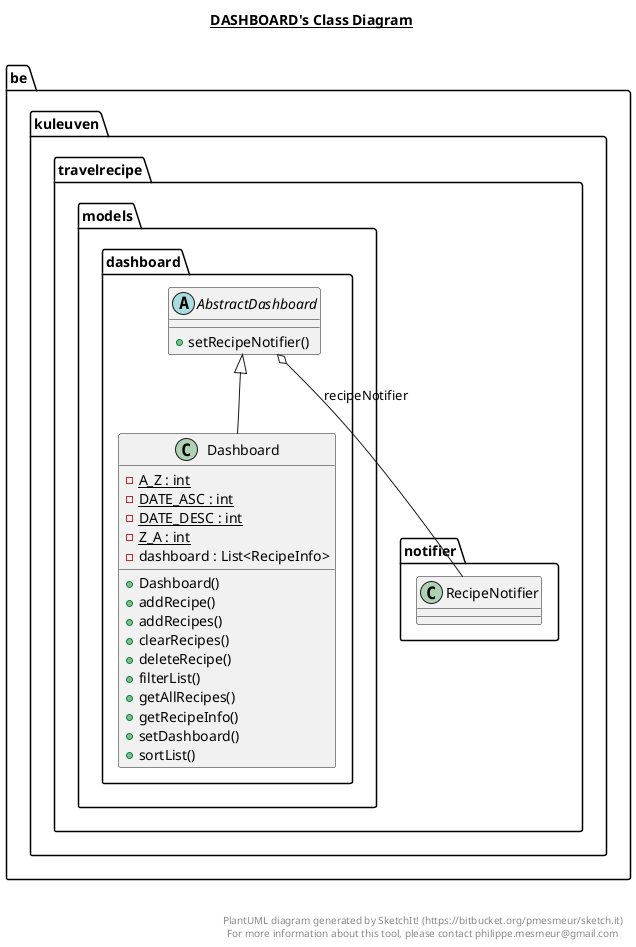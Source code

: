 @startuml

title __DASHBOARD's Class Diagram__\n

  namespace be.kuleuven.travelrecipe {
    namespace models.dashboard {
      abstract class be.kuleuven.travelrecipe.models.dashboard.AbstractDashboard {
          + setRecipeNotifier()
      }
    }
  }
  

  namespace be.kuleuven.travelrecipe {
    namespace models.dashboard {
      class be.kuleuven.travelrecipe.models.dashboard.Dashboard {
          {static} - A_Z : int
          {static} - DATE_ASC : int
          {static} - DATE_DESC : int
          {static} - Z_A : int
          - dashboard : List<RecipeInfo>
          + Dashboard()
          + addRecipe()
          + addRecipes()
          + clearRecipes()
          + deleteRecipe()
          + filterList()
          + getAllRecipes()
          + getRecipeInfo()
          + setDashboard()
          + sortList()
      }
    }
  }
  

  be.kuleuven.travelrecipe.models.dashboard.AbstractDashboard o-- be.kuleuven.travelrecipe.notifier.RecipeNotifier : recipeNotifier
  be.kuleuven.travelrecipe.models.dashboard.Dashboard -up-|> be.kuleuven.travelrecipe.models.dashboard.AbstractDashboard


right footer


PlantUML diagram generated by SketchIt! (https://bitbucket.org/pmesmeur/sketch.it)
For more information about this tool, please contact philippe.mesmeur@gmail.com
endfooter

@enduml
